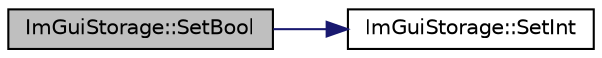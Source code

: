 digraph "ImGuiStorage::SetBool"
{
 // LATEX_PDF_SIZE
  edge [fontname="Helvetica",fontsize="10",labelfontname="Helvetica",labelfontsize="10"];
  node [fontname="Helvetica",fontsize="10",shape=record];
  rankdir="LR";
  Node1 [label="ImGuiStorage::SetBool",height=0.2,width=0.4,color="black", fillcolor="grey75", style="filled", fontcolor="black",tooltip=" "];
  Node1 -> Node2 [color="midnightblue",fontsize="10",style="solid"];
  Node2 [label="ImGuiStorage::SetInt",height=0.2,width=0.4,color="black", fillcolor="white", style="filled",URL="$struct_im_gui_storage.html#af83975ca841a9bd0e06a6ea0a41bf159",tooltip=" "];
}
